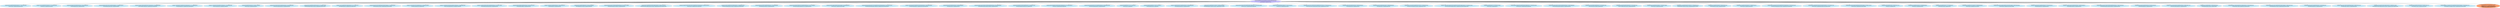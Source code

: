 digraph "OpenShift Certificates" {
  // Node definitions.
  0 [
    label="certkeypair/metrics.openshift-authentication-operator.svc::7753310756270622652\n\nsecret/serving-cert -nopenshift-authentication-operator\n"
    style=filled
    fillcolor="#bdebfd"
  ];
  1 [
    label="certkeypair/openshift-service-serving-signer@1704273805::9050947389700482827\n\nsecret/signing-key -nopenshift-service-ca\n"
    style=filled
    fillcolor="#c7bfff"
  ];
  2 [
    label="certkeypair/*.metrics.openshift-network-operator.svc::5745739009125910994\n\nsecret/metrics-tls -nopenshift-network-operator\n"
    style=filled
    fillcolor="#bdebfd"
  ];
  3 [
    label="certkeypair/alertmanager-main.openshift-monitoring.svc::5253206762839204615\n\nsecret/alertmanager-main-tls -nopenshift-monitoring\n"
    style=filled
    fillcolor="#bdebfd"
  ];
  4 [
    label="certkeypair/marketplace-operator-metrics.openshift-marketplace.svc::1538566551974623791\n\nsecret/marketplace-operator-metrics -nopenshift-marketplace\n"
    style=filled
    fillcolor="#bdebfd"
  ];
  5 [
    label="certkeypair/csi-snapshot-webhook.openshift-cluster-storage-operator.svc::2354600869533366042\n\nsecret/csi-snapshot-webhook-secret -nopenshift-cluster-storage-operator\n"
    style=filled
    fillcolor="#bdebfd"
  ];
  6 [
    label="certkeypair/*.machine-approver.openshift-cluster-machine-approver.svc::1241139588028308756\n\nsecret/machine-approver-tls -nopenshift-cluster-machine-approver\n"
    style=filled
    fillcolor="#bdebfd"
  ];
  7 [
    label="certkeypair/*.ovn-kubernetes-node.openshift-ovn-kubernetes.svc::1419319830696128508\n\nsecret/ovn-node-metrics-cert -nopenshift-ovn-kubernetes\n"
    style=filled
    fillcolor="#bdebfd"
  ];
  8 [
    label="certkeypair/api.openshift-oauth-apiserver.svc::262925277032489445\n\nsecret/serving-cert -nopenshift-oauth-apiserver\n"
    style=filled
    fillcolor="#bdebfd"
  ];
  9 [
    label="certkeypair/cluster-autoscaler-operator.openshift-machine-api.svc::4460795438631596045\n\nsecret/cluster-autoscaler-operator-cert -nopenshift-machine-api\n"
    style=filled
    fillcolor="#bdebfd"
  ];
  10 [
    label="certkeypair/metrics.openshift-kube-scheduler-operator.svc::2472448095707609960\n\nsecret/kube-scheduler-operator-serving-cert -nopenshift-kube-scheduler-operator\n"
    style=filled
    fillcolor="#bdebfd"
  ];
  11 [
    label="certkeypair/*.metrics.openshift-cluster-samples-operator.svc::431710722391152754\n\nsecret/samples-operator-tls -nopenshift-cluster-samples-operator\n"
    style=filled
    fillcolor="#bdebfd"
  ];
  12 [
    label="certkeypair/olm-operator-metrics.openshift-operator-lifecycle-manager.svc::1755524916224536671\n\nsecret/olm-operator-serving-cert -nopenshift-operator-lifecycle-manager\n"
    style=filled
    fillcolor="#bdebfd"
  ];
  13 [
    label="certkeypair/*.network-metrics-service.openshift-multus.svc::4518685313147698799\n\nsecret/metrics-daemon-secret -nopenshift-multus\n"
    style=filled
    fillcolor="#bdebfd"
  ];
  14 [
    label="certkeypair/*.ovn-kubernetes-control-plane.openshift-ovn-kubernetes.svc::7396398736636746460\n\nsecret/ovn-control-plane-metrics-cert -nopenshift-ovn-kubernetes\n"
    style=filled
    fillcolor="#bdebfd"
  ];
  15 [
    label="certkeypair/*.prometheus-k8s-thanos-sidecar.openshift-monitoring.svc::9179670919711226818\n\nsecret/prometheus-k8s-thanos-sidecar-tls -nopenshift-monitoring\n"
    style=filled
    fillcolor="#bdebfd"
  ];
  16 [
    label="certkeypair/prometheus-adapter.openshift-monitoring.svc::4891356121144781423\n\nsecret/prometheus-adapter-tls -nopenshift-monitoring\n"
    style=filled
    fillcolor="#bdebfd"
  ];
  17 [
    label="certkeypair/*.node-exporter.openshift-monitoring.svc::1560245312226151976\n\nsecret/node-exporter-tls -nopenshift-monitoring\n"
    style=filled
    fillcolor="#bdebfd"
  ];
  18 [
    label="certkeypair/metrics.openshift-config-operator.svc::6532425222192880358\n\nsecret/config-operator-serving-cert -nopenshift-config-operator\n"
    style=filled
    fillcolor="#bdebfd"
  ];
  19 [
    label="certkeypair/machine-api-operator-webhook.openshift-machine-api.svc::9221250111127348980\n\nsecret/machine-api-operator-webhook-cert -nopenshift-machine-api\n"
    style=filled
    fillcolor="#bdebfd"
  ];
  20 [
    label="certkeypair/metrics.openshift-kube-controller-manager-operator.svc::5446320271875874333\n\nsecret/kube-controller-manager-operator-serving-cert -nopenshift-kube-controller-manager-operator\n"
    style=filled
    fillcolor="#bdebfd"
  ];
  21 [
    label="certkeypair/csi-snapshot-controller-operator-metrics.openshift-cluster-storage-operator.svc::456010451225821501\n\nsecret/serving-cert -nopenshift-cluster-storage-operator\n"
    style=filled
    fillcolor="#bdebfd"
  ];
  22 [
    label="certkeypair/cco-metrics.openshift-cloud-credential-operator.svc::7560838827642126155\n\nsecret/cloud-credential-operator-serving-cert -nopenshift-cloud-credential-operator\n"
    style=filled
    fillcolor="#bdebfd"
  ];
  23 [
    label="certkeypair/machine-api-controllers.openshift-machine-api.svc::3715821023928485582\n\nsecret/machine-api-controllers-tls -nopenshift-machine-api\n"
    style=filled
    fillcolor="#bdebfd"
  ];
  24 [
    label="certkeypair/cluster-baremetal-webhook-service.openshift-machine-api.svc::9110247117389986422\n\nsecret/cluster-baremetal-webhook-server-cert -nopenshift-machine-api\n"
    style=filled
    fillcolor="#bdebfd"
  ];
  25 [
    label="certkeypair/controller-manager.openshift-controller-manager.svc::906316684529062218\n\nsecret/serving-cert -nopenshift-controller-manager\n"
    style=filled
    fillcolor="#bdebfd"
  ];
  26 [
    label="certkeypair/performance-addon-operator-service.openshift-cluster-node-tuning-operator.svc::6205179357018704193\n\nsecret/performance-addon-operator-webhook-cert -nopenshift-cluster-node-tuning-operator\n"
    style=filled
    fillcolor="#bdebfd"
  ];
  27 [
    label="certkeypair/*.node-tuning-operator.openshift-cluster-node-tuning-operator.svc::2694507086079380494\n\nsecret/node-tuning-operator-tls -nopenshift-cluster-node-tuning-operator\n"
    style=filled
    fillcolor="#bdebfd"
  ];
  28 [
    label="certkeypair/thanos-querier.openshift-monitoring.svc::5492995055543996534\n\nsecret/thanos-querier-tls -nopenshift-monitoring\n"
    style=filled
    fillcolor="#bdebfd"
  ];
  29 [
    label="certkeypair/prometheus-operator-admission-webhook.openshift-monitoring.svc::9052166644980099027\n\nsecret/prometheus-operator-admission-webhook-tls -nopenshift-monitoring\n"
    style=filled
    fillcolor="#bdebfd"
  ];
  30 [
    label="certkeypair/multus-admission-controller.openshift-multus.svc::412358202977519815\n\nsecret/multus-admission-controller-secret -nopenshift-multus\n"
    style=filled
    fillcolor="#bdebfd"
  ];
  31 [
    label="certkeypair/machine-config-daemon.openshift-machine-config-operator.svc::8477084497009951049\n\nsecret/proxy-tls -nopenshift-machine-config-operator\n"
    style=filled
    fillcolor="#bdebfd"
  ];
  32 [
    label="certkeypair/cluster-baremetal-operator-service.openshift-machine-api.svc::8823981660532023480\n\nsecret/cluster-baremetal-operator-tls -nopenshift-machine-api\n"
    style=filled
    fillcolor="#bdebfd"
  ];
  33 [
    label="certkeypair/etcd.openshift-etcd.svc::3212111975081072837\n\nsecret/serving-cert -nopenshift-etcd\n"
    style=filled
    fillcolor="#bdebfd"
  ];
  34 [
    label="certkeypair/dns-default.openshift-dns.svc::6631730757423562715\n\nsecret/dns-default-metrics-tls -nopenshift-dns\n"
    style=filled
    fillcolor="#bdebfd"
  ];
  35 [
    label="certkeypair/*.openshift-state-metrics.openshift-monitoring.svc::5450596493085406053\n\nsecret/openshift-state-metrics-tls -nopenshift-monitoring\n"
    style=filled
    fillcolor="#bdebfd"
  ];
  36 [
    label="certkeypair/metrics.openshift-apiserver-operator.svc::6655863408275549928\n\nsecret/openshift-apiserver-operator-serving-cert -nopenshift-apiserver-operator\n"
    style=filled
    fillcolor="#bdebfd"
  ];
  37 [
    label="certkeypair/machine-config-controller.openshift-machine-config-operator.svc::5918434062915599355\n\nsecret/mcc-proxy-tls -nopenshift-machine-config-operator\n"
    style=filled
    fillcolor="#bdebfd"
  ];
  38 [
    label="certkeypair/metrics.openshift-ingress-operator.svc::1224160114003267351\n\nsecret/metrics-tls -nopenshift-ingress-operator\n"
    style=filled
    fillcolor="#bdebfd"
  ];
  39 [
    label="certkeypair/aws-ebs-csi-driver-controller-metrics.openshift-cluster-csi-drivers.svc::7672092287646476476\n\nsecret/aws-ebs-csi-driver-controller-metrics-serving-cert -nopenshift-cluster-csi-drivers\n"
    style=filled
    fillcolor="#bdebfd"
  ];
  40 [
    label="certkeypair/prometheus-k8s.openshift-monitoring.svc::3058303616631953022\n\nsecret/prometheus-k8s-tls -nopenshift-monitoring\n"
    style=filled
    fillcolor="#bdebfd"
  ];
  41 [
    label="certkeypair/image-registry.openshift-image-registry.svc::8696356846294834913\n\nsecret/image-registry-tls -nopenshift-image-registry\n"
    style=filled
    fillcolor="#bdebfd"
  ];
  42 [
    label="certkeypair/cluster-version-operator.openshift-cluster-version.svc::4132664545537605328\n\nsecret/cluster-version-operator-serving-cert -nopenshift-cluster-version\n"
    style=filled
    fillcolor="#bdebfd"
  ];
  43 [
    label="certkeypair/*.cloud-controller-manager-operator.openshift-cloud-controller-manager-operator.svc::7381490835242758443\n\nsecret/cloud-controller-manager-operator-tls -nopenshift-cloud-controller-manager-operator\n"
    style=filled
    fillcolor="#bdebfd"
  ];
  44 [
    label="certkeypair/api.openshift-apiserver.svc::1867534381311966647\n\nsecret/serving-cert -nopenshift-apiserver\n"
    style=filled
    fillcolor="#bdebfd"
  ];
  45 [
    label="certkeypair/machine-config-operator.openshift-machine-config-operator.svc::1139455059244426284\n\nsecret/mco-proxy-tls -nopenshift-machine-config-operator\n"
    style=filled
    fillcolor="#bdebfd"
  ];
  46 [
    label="certkeypair/control-plane-machine-set-operator.openshift-machine-api.svc::1928807289683696235\n\nsecret/control-plane-machine-set-operator-tls -nopenshift-machine-api\n"
    style=filled
    fillcolor="#bdebfd"
  ];
  47 [
    label="certkeypair/router-internal-default.openshift-ingress.svc::491245056439176639\n\nsecret/router-metrics-certs-default -nopenshift-ingress\n"
    style=filled
    fillcolor="#bdebfd"
  ];
  48 [
    label="certkeypair/oauth-openshift.openshift-authentication.svc::762472248997192234\n\nsecret/v4-0-config-system-serving-cert -nopenshift-authentication\n"
    style=filled
    fillcolor="#bdebfd"
  ];
  49 [
    label="certkeypair/scheduler.openshift-kube-scheduler.svc::7795076803778946564\n\nsecret/serving-cert -nopenshift-kube-scheduler\n"
    style=filled
    fillcolor="#bdebfd"
  ];
  50 [
    label="certkeypair/metrics.openshift-kube-apiserver-operator.svc::7267669302983135755\n\nsecret/kube-apiserver-operator-serving-cert -nopenshift-kube-apiserver-operator\n"
    style=filled
    fillcolor="#bdebfd"
  ];
  51 [
    label="certkeypair/metrics.openshift-etcd-operator.svc::9064228150857641480\n\nsecret/etcd-operator-serving-cert -nopenshift-etcd-operator\n"
    style=filled
    fillcolor="#bdebfd"
  ];
  52 [
    label="certkeypair/metrics.openshift-console-operator.svc::1044098921796611435\n\nsecret/serving-cert -nopenshift-console-operator\n"
    style=filled
    fillcolor="#bdebfd"
  ];
  53 [
    label="certkeypair/cluster-storage-operator-metrics.openshift-cluster-storage-operator.svc::6729015029313841903\n\nsecret/cluster-storage-operator-serving-cert -nopenshift-cluster-storage-operator\n"
    style=filled
    fillcolor="#bdebfd"
  ];
  54 [
    label="certkeypair/metrics.openshift-kube-storage-version-migrator-operator.svc::4173075163957757650\n\nsecret/serving-cert -nopenshift-kube-storage-version-migrator-operator\n"
    style=filled
    fillcolor="#bdebfd"
  ];
  55 [
    label="certkeypair/kube-controller-manager.openshift-kube-controller-manager.svc::87293987131097236\n\nsecret/serving-cert -nopenshift-kube-controller-manager\n"
    style=filled
    fillcolor="#bdebfd"
  ];
  56 [
    label="certkeypair/promtail.openshift-e2e-loki.svc::1565321567491178116\n\nsecret/proxy-tls -nopenshift-e2e-loki\n"
    style=filled
    fillcolor="#bdebfd"
  ];
  57 [
    label="certkeypair/metrics.openshift-dns-operator.svc::6022998809428639025\n\nsecret/metrics-tls -nopenshift-dns-operator\n"
    style=filled
    fillcolor="#bdebfd"
  ];
  58 [
    label="certkeypair/console.openshift-console.svc::7077076335891049737\n\nsecret/console-serving-cert -nopenshift-console\n"
    style=filled
    fillcolor="#bdebfd"
  ];
  59 [
    label="certkeypair/metrics.openshift-service-ca-operator.svc::6069049853956335487\n\nsecret/serving-cert -nopenshift-service-ca-operator\n"
    style=filled
    fillcolor="#bdebfd"
  ];
  60 [
    label="certkeypair/route-controller-manager.openshift-route-controller-manager.svc::269974335918590084\n\nsecret/serving-cert -nopenshift-route-controller-manager\n"
    style=filled
    fillcolor="#bdebfd"
  ];
  61 [
    label="certkeypair/*.kube-state-metrics.openshift-monitoring.svc::7507440432387640723\n\nsecret/kube-state-metrics-tls -nopenshift-monitoring\n"
    style=filled
    fillcolor="#bdebfd"
  ];
  62 [
    label="certkeypair/*.prometheus-operator.openshift-monitoring.svc::2456697348024885723\n\nsecret/prometheus-operator-tls -nopenshift-monitoring\n"
    style=filled
    fillcolor="#bdebfd"
  ];
  63 [
    label="certkeypair/machine-api-operator-machine-webhook.openshift-machine-api.svc::7483610315083790264\n\nsecret/machine-api-operator-machine-webhook-cert -nopenshift-machine-api\n"
    style=filled
    fillcolor="#bdebfd"
  ];
  64 [
    label="certkeypair/monitoring-plugin.openshift-monitoring.svc::8367209613169009769\n\nsecret/monitoring-plugin-cert -nopenshift-monitoring\n"
    style=filled
    fillcolor="#bdebfd"
  ];
  65 [
    label="certkeypair/*.cluster-monitoring-operator.openshift-monitoring.svc::4929642226897179797\n\nsecret/cluster-monitoring-operator-tls -nopenshift-monitoring\n"
    style=filled
    fillcolor="#bdebfd"
  ];
  66 [
    label="certkeypair/metrics.openshift-insights.svc::6056403188252266135\n\nsecret/openshift-insights-serving-cert -nopenshift-insights\n"
    style=filled
    fillcolor="#bdebfd"
  ];
  67 [
    label="certkeypair/pod-identity-webhook.openshift-cloud-credential-operator.svc::3534679608485475602\n\nsecret/pod-identity-webhook -nopenshift-cloud-credential-operator\n"
    style=filled
    fillcolor="#bdebfd"
  ];
  68 [
    label="certkeypair/catalog-operator-metrics.openshift-operator-lifecycle-manager.svc::2439631480022194422\n\nsecret/catalog-operator-serving-cert -nopenshift-operator-lifecycle-manager\n"
    style=filled
    fillcolor="#bdebfd"
  ];
  69 [
    label="certkeypair/machine-api-operator.openshift-machine-api.svc::1090202599993168437\n\nsecret/machine-api-operator-tls -nopenshift-machine-api\n"
    style=filled
    fillcolor="#bdebfd"
  ];
  70 [
    label="certkeypair/*.image-registry-operator.openshift-image-registry.svc::8934527953139114947\n\nsecret/image-registry-operator-tls -nopenshift-image-registry\n"
    style=filled
    fillcolor="#bdebfd"
  ];
  71 [
    label="certkeypair/metrics.openshift-controller-manager-operator.svc::4963003632312465929\n\nsecret/openshift-controller-manager-operator-serving-cert -nopenshift-controller-manager-operator\n"
    style=filled
    fillcolor="#bdebfd"
  ];
  72 [
    label="certkeypair/webhook.openshift-console-operator.svc::6243925374200311726\n\nsecret/webhook-serving-cert -nopenshift-console-operator\n"
    style=filled
    fillcolor="#bdebfd"
  ];
  73 [
    label="certkeypair/package-server-manager-metrics.openshift-operator-lifecycle-manager.svc::7962330480930274220\n\nsecret/package-server-manager-serving-cert -nopenshift-operator-lifecycle-manager\n"
    style=filled
    fillcolor="#bdebfd"
  ];
  74 [
    label="cabundle/openshift-service-serving-signer@1704273805\n\nconfigmaps/service-ca -nopenshift-config-managed\n    configmaps/service-ca -nopenshift-kube-controller-manager\n    configmaps/signing-cabundle -nopenshift-service-ca\n"
    style=filled
    fillcolor="#fda172"
  ];

  // Edge definitions.
  1 -> 0;
  1 -> 2;
  1 -> 3;
  1 -> 4;
  1 -> 5;
  1 -> 6;
  1 -> 7;
  1 -> 8;
  1 -> 9;
  1 -> 10;
  1 -> 11;
  1 -> 12;
  1 -> 13;
  1 -> 14;
  1 -> 15;
  1 -> 16;
  1 -> 17;
  1 -> 18;
  1 -> 19;
  1 -> 20;
  1 -> 21;
  1 -> 22;
  1 -> 23;
  1 -> 24;
  1 -> 25;
  1 -> 26;
  1 -> 27;
  1 -> 28;
  1 -> 29;
  1 -> 30;
  1 -> 31;
  1 -> 32;
  1 -> 33;
  1 -> 34;
  1 -> 35;
  1 -> 36;
  1 -> 37;
  1 -> 38;
  1 -> 39;
  1 -> 40;
  1 -> 41;
  1 -> 42;
  1 -> 43;
  1 -> 44;
  1 -> 45;
  1 -> 46;
  1 -> 47;
  1 -> 48;
  1 -> 49;
  1 -> 50;
  1 -> 51;
  1 -> 52;
  1 -> 53;
  1 -> 54;
  1 -> 55;
  1 -> 56;
  1 -> 57;
  1 -> 58;
  1 -> 59;
  1 -> 60;
  1 -> 61;
  1 -> 62;
  1 -> 63;
  1 -> 64;
  1 -> 65;
  1 -> 66;
  1 -> 67;
  1 -> 68;
  1 -> 69;
  1 -> 70;
  1 -> 71;
  1 -> 72;
  1 -> 73;
  1 -> 74;
}